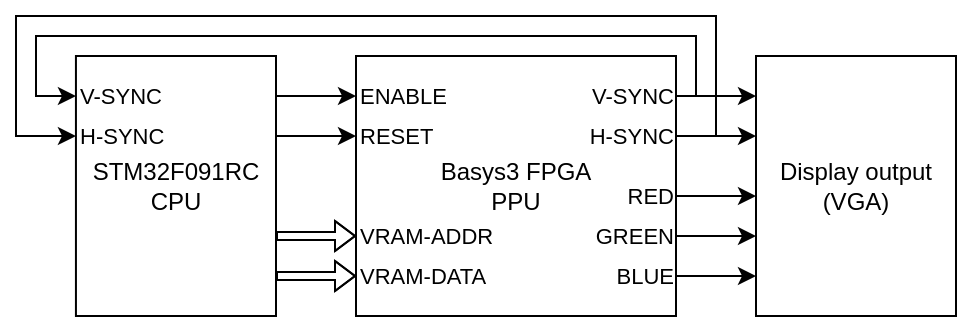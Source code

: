 <mxfile version="20.8.16" type="device" pages="2"><diagram name="level-1" id="DBE48RpXtx8JnoEt3ekA"><mxGraphModel dx="459" dy="867" grid="1" gridSize="10" guides="1" tooltips="1" connect="1" arrows="1" fold="1" page="1" pageScale="1" pageWidth="850" pageHeight="1100" math="0" shadow="0"><root><mxCell id="0"/><mxCell id="1" parent="0"/><mxCell id="5yIttXtTu1TwYloN6E0H-1" value="Basys3 FPGA&lt;br&gt;PPU" style="rounded=0;whiteSpace=wrap;html=1;" parent="1" vertex="1"><mxGeometry x="180" y="30" width="160" height="130" as="geometry"/></mxCell><mxCell id="5yIttXtTu1TwYloN6E0H-2" value="Display output&lt;br&gt;(VGA)" style="rounded=0;whiteSpace=wrap;html=1;" parent="1" vertex="1"><mxGeometry x="380" y="30" width="100" height="130" as="geometry"/></mxCell><mxCell id="5yIttXtTu1TwYloN6E0H-3" value="STM32F091RC&lt;br&gt;CPU" style="rounded=0;whiteSpace=wrap;html=1;" parent="1" vertex="1"><mxGeometry x="39.97" y="30" width="100.03" height="130" as="geometry"/></mxCell><mxCell id="5yIttXtTu1TwYloN6E0H-17" value="VRAM-ADDR" style="endArrow=classic;html=1;rounded=0;edgeStyle=orthogonalEdgeStyle;elbow=vertical;align=left;shape=flexArrow;strokeWidth=1;endSize=3;startSize=3;targetPerimeterSpacing=0;width=4;startWidth=10;endWidth=10;" parent="1" source="5yIttXtTu1TwYloN6E0H-3" target="5yIttXtTu1TwYloN6E0H-1" edge="1"><mxGeometry x="1" width="50" height="50" relative="1" as="geometry"><mxPoint x="149.97" y="30" as="sourcePoint"/><mxPoint x="289.97" y="40" as="targetPoint"/><Array as="points"><mxPoint x="170" y="120"/><mxPoint x="170" y="120"/></Array><mxPoint as="offset"/></mxGeometry></mxCell><mxCell id="5yIttXtTu1TwYloN6E0H-18" value="VRAM-DATA" style="endArrow=classic;html=1;rounded=0;edgeStyle=orthogonalEdgeStyle;elbow=vertical;align=left;shape=flexArrow;width=4;startWidth=10;endWidth=10;endSize=3;startSize=3;" parent="1" source="5yIttXtTu1TwYloN6E0H-3" target="5yIttXtTu1TwYloN6E0H-1" edge="1"><mxGeometry x="1" width="50" height="50" relative="1" as="geometry"><mxPoint x="149.97" y="30" as="sourcePoint"/><mxPoint x="254.97" y="70" as="targetPoint"/><Array as="points"><mxPoint x="159.97" y="140"/><mxPoint x="159.97" y="140"/></Array><mxPoint as="offset"/></mxGeometry></mxCell><mxCell id="5yIttXtTu1TwYloN6E0H-4" value="V-SYNC" style="edgeStyle=orthogonalEdgeStyle;rounded=0;orthogonalLoop=1;jettySize=auto;html=1;align=right;" parent="1" source="5yIttXtTu1TwYloN6E0H-1" target="5yIttXtTu1TwYloN6E0H-2" edge="1"><mxGeometry x="-1" relative="1" as="geometry"><Array as="points"><mxPoint x="350" y="50"/><mxPoint x="350" y="50"/></Array><mxPoint as="offset"/></mxGeometry></mxCell><mxCell id="5yIttXtTu1TwYloN6E0H-6" value="H-SYNC" style="edgeStyle=orthogonalEdgeStyle;rounded=0;orthogonalLoop=1;jettySize=auto;html=1;align=right;" parent="1" source="5yIttXtTu1TwYloN6E0H-1" target="5yIttXtTu1TwYloN6E0H-2" edge="1"><mxGeometry x="-1" relative="1" as="geometry"><Array as="points"><mxPoint x="360" y="70"/><mxPoint x="360" y="70"/></Array><mxPoint as="offset"/></mxGeometry></mxCell><mxCell id="5yIttXtTu1TwYloN6E0H-8" value="RED" style="edgeStyle=orthogonalEdgeStyle;rounded=0;orthogonalLoop=1;jettySize=auto;html=1;align=right;" parent="1" source="5yIttXtTu1TwYloN6E0H-1" target="5yIttXtTu1TwYloN6E0H-2" edge="1"><mxGeometry x="-1" relative="1" as="geometry"><Array as="points"><mxPoint x="350" y="100"/><mxPoint x="350" y="100"/></Array><mxPoint as="offset"/></mxGeometry></mxCell><mxCell id="5yIttXtTu1TwYloN6E0H-9" value="GREEN" style="edgeStyle=orthogonalEdgeStyle;rounded=0;orthogonalLoop=1;jettySize=auto;html=1;align=right;" parent="1" source="5yIttXtTu1TwYloN6E0H-1" target="5yIttXtTu1TwYloN6E0H-2" edge="1"><mxGeometry x="-1" relative="1" as="geometry"><Array as="points"><mxPoint x="350" y="120"/><mxPoint x="350" y="120"/></Array><mxPoint as="offset"/></mxGeometry></mxCell><mxCell id="5yIttXtTu1TwYloN6E0H-10" value="BLUE" style="edgeStyle=orthogonalEdgeStyle;rounded=0;orthogonalLoop=1;jettySize=auto;html=1;align=right;" parent="1" source="5yIttXtTu1TwYloN6E0H-1" target="5yIttXtTu1TwYloN6E0H-2" edge="1"><mxGeometry x="-1" relative="1" as="geometry"><Array as="points"><mxPoint x="350" y="140"/><mxPoint x="350" y="140"/></Array><mxPoint as="offset"/></mxGeometry></mxCell><mxCell id="5yIttXtTu1TwYloN6E0H-20" value="ENABLE" style="endArrow=classic;html=1;rounded=0;edgeStyle=orthogonalEdgeStyle;elbow=vertical;align=left;" parent="1" source="5yIttXtTu1TwYloN6E0H-3" target="5yIttXtTu1TwYloN6E0H-1" edge="1"><mxGeometry x="1" width="50" height="50" relative="1" as="geometry"><mxPoint x="149.97" y="30" as="sourcePoint"/><mxPoint x="259.97" y="90" as="targetPoint"/><Array as="points"><mxPoint x="169.97" y="50"/><mxPoint x="169.97" y="50"/></Array><mxPoint as="offset"/></mxGeometry></mxCell><mxCell id="5yIttXtTu1TwYloN6E0H-23" value="V-SYNC" style="edgeStyle=orthogonalEdgeStyle;rounded=0;orthogonalLoop=1;jettySize=auto;html=1;align=left;" parent="1" source="5yIttXtTu1TwYloN6E0H-1" target="5yIttXtTu1TwYloN6E0H-3" edge="1"><mxGeometry x="1" relative="1" as="geometry"><mxPoint x="419.97" y="50" as="sourcePoint"/><mxPoint x="439.97" y="-50" as="targetPoint"/><Array as="points"><mxPoint x="350" y="50"/><mxPoint x="350" y="20"/><mxPoint x="20" y="20"/><mxPoint x="20" y="50"/></Array><mxPoint as="offset"/></mxGeometry></mxCell><mxCell id="5yIttXtTu1TwYloN6E0H-24" value="H-SYNC" style="edgeStyle=orthogonalEdgeStyle;rounded=0;orthogonalLoop=1;jettySize=auto;html=1;align=left;" parent="1" source="5yIttXtTu1TwYloN6E0H-1" target="5yIttXtTu1TwYloN6E0H-3" edge="1"><mxGeometry x="1" relative="1" as="geometry"><mxPoint x="429.97" y="70" as="sourcePoint"/><mxPoint x="439.97" y="-30" as="targetPoint"/><Array as="points"><mxPoint x="360" y="70"/><mxPoint x="360" y="10"/><mxPoint x="10" y="10"/><mxPoint x="10" y="70"/></Array><mxPoint as="offset"/></mxGeometry></mxCell><mxCell id="5yIttXtTu1TwYloN6E0H-28" value="RESET" style="endArrow=classic;html=1;rounded=0;edgeStyle=orthogonalEdgeStyle;elbow=vertical;align=left;" parent="1" source="5yIttXtTu1TwYloN6E0H-3" target="5yIttXtTu1TwYloN6E0H-1" edge="1"><mxGeometry x="1" width="50" height="50" relative="1" as="geometry"><mxPoint x="150.0" y="60" as="sourcePoint"/><mxPoint x="190" y="60" as="targetPoint"/><Array as="points"><mxPoint x="160" y="70"/><mxPoint x="160" y="70"/></Array><mxPoint as="offset"/></mxGeometry></mxCell></root></mxGraphModel></diagram><diagram id="lj51MlK96fuJFRP7cw84" name="level-2"><mxGraphModel dx="459" dy="867" grid="1" gridSize="10" guides="1" tooltips="1" connect="1" arrows="1" fold="1" page="1" pageScale="1" pageWidth="850" pageHeight="1100" math="0" shadow="0"><root><mxCell id="0"/><mxCell id="1" parent="0"/><mxCell id="RpbNCyJe_ohjGMJJr0fz-2" value="CLK" style="rounded=0;whiteSpace=wrap;html=1;" parent="1" vertex="1"><mxGeometry x="10" y="10" width="90" height="50" as="geometry"/></mxCell><mxCell id="RpbNCyJe_ohjGMJJr0fz-3" value="VGA signal generator" style="rounded=0;whiteSpace=wrap;html=1;" parent="1" vertex="1"><mxGeometry x="110" y="10" width="90" height="50" as="geometry"/></mxCell><mxCell id="RpbNCyJe_ohjGMJJr0fz-4" value="Background compositor" style="rounded=0;whiteSpace=wrap;html=1;" parent="1" vertex="1"><mxGeometry x="210" y="70" width="90" height="50" as="geometry"/></mxCell><mxCell id="RpbNCyJe_ohjGMJJr0fz-5" value="Foreground compositor" style="rounded=0;whiteSpace=wrap;html=1;" parent="1" vertex="1"><mxGeometry x="110" y="70" width="90" height="50" as="geometry"/></mxCell><mxCell id="RpbNCyJe_ohjGMJJr0fz-6" value="Picture adder" style="rounded=0;whiteSpace=wrap;html=1;" parent="1" vertex="1"><mxGeometry x="210" y="10" width="90" height="50" as="geometry"/></mxCell><mxCell id="RpbNCyJe_ohjGMJJr0fz-7" value="Sprite renderer" style="rounded=0;whiteSpace=wrap;html=1;" parent="1" vertex="1"><mxGeometry x="10" y="70" width="90" height="50" as="geometry"/></mxCell><mxCell id="RpbNCyJe_ohjGMJJr0fz-8" value="VRAM" style="rounded=0;whiteSpace=wrap;html=1;verticalAlign=top;" parent="1" vertex="1"><mxGeometry x="310" y="10" width="90" height="170" as="geometry"/></mxCell><mxCell id="RpbNCyJe_ohjGMJJr0fz-9" value="BAM" style="rounded=0;whiteSpace=wrap;html=1;verticalAlign=middle;" parent="1" vertex="1"><mxGeometry x="320" y="40" width="70" height="20" as="geometry"/></mxCell><mxCell id="RpbNCyJe_ohjGMJJr0fz-10" value="FAM" style="rounded=0;whiteSpace=wrap;html=1;verticalAlign=middle;" parent="1" vertex="1"><mxGeometry x="320" y="60" width="70" height="20" as="geometry"/></mxCell><mxCell id="RpbNCyJe_ohjGMJJr0fz-11" value="Tilemap" style="rounded=0;whiteSpace=wrap;html=1;verticalAlign=middle;" parent="1" vertex="1"><mxGeometry x="320" y="100" width="70" height="70" as="geometry"/></mxCell><mxCell id="RpbNCyJe_ohjGMJJr0fz-12" value="Palettes" style="rounded=0;whiteSpace=wrap;html=1;verticalAlign=middle;" parent="1" vertex="1"><mxGeometry x="320" y="80" width="70" height="20" as="geometry"/></mxCell><mxCell id="2GWo7SCrkDOzk2tEMiEv-1" value="WIP" style="text;html=1;strokeColor=none;fillColor=none;align=center;verticalAlign=middle;whiteSpace=wrap;rounded=0;" vertex="1" parent="1"><mxGeometry x="120" y="140" width="60" height="30" as="geometry"/></mxCell></root></mxGraphModel></diagram></mxfile>